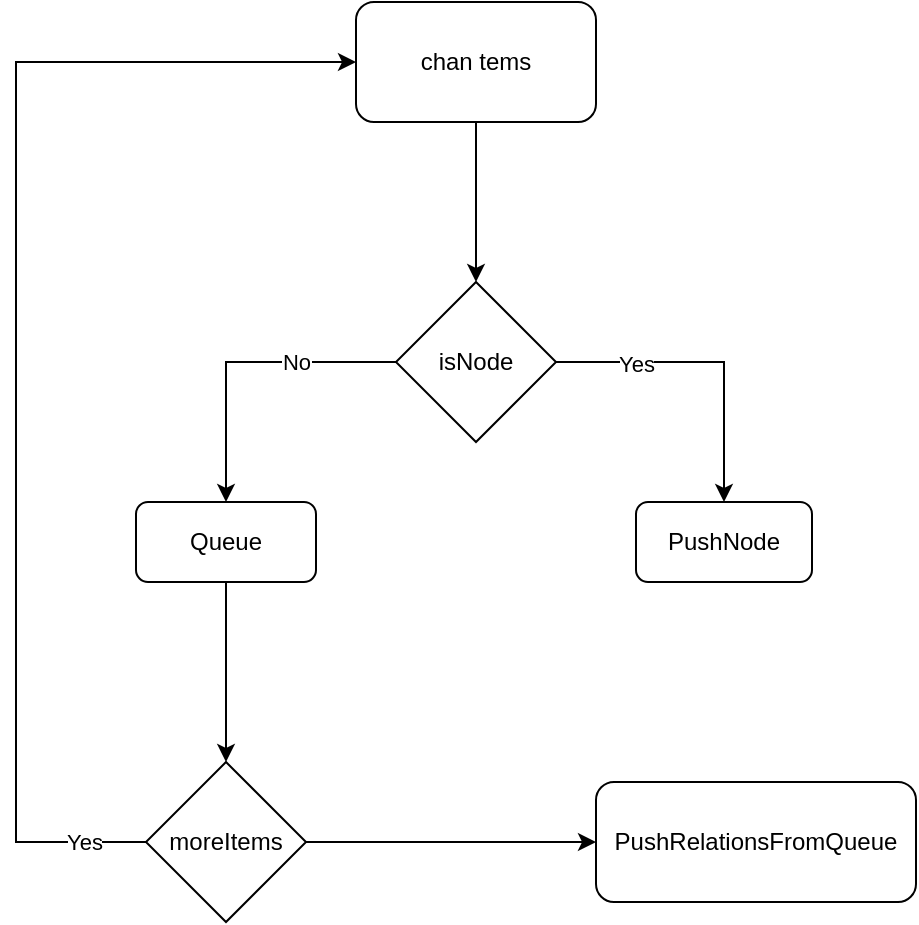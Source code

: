<mxfile version="20.5.3" type="embed"><diagram id="23iRSUPoRavnBvh4doch" name="Page-1"><mxGraphModel dx="561" dy="772" grid="1" gridSize="10" guides="1" tooltips="1" connect="1" arrows="1" fold="1" page="1" pageScale="1" pageWidth="827" pageHeight="1169" math="0" shadow="0"><root><mxCell id="0"/><mxCell id="1" parent="0"/><mxCell id="4" value="chan tems" style="rounded=1;whiteSpace=wrap;html=1;" vertex="1" parent="1"><mxGeometry x="230" y="180" width="120" height="60" as="geometry"/></mxCell><mxCell id="8" value="isNode" style="rhombus;whiteSpace=wrap;html=1;" vertex="1" parent="1"><mxGeometry x="250" y="320" width="80" height="80" as="geometry"/></mxCell><mxCell id="10" value="" style="endArrow=classic;html=1;rounded=0;exitX=1;exitY=0.5;exitDx=0;exitDy=0;edgeStyle=orthogonalEdgeStyle;entryX=0.5;entryY=0;entryDx=0;entryDy=0;" edge="1" parent="1" source="8" target="13"><mxGeometry width="50" height="50" relative="1" as="geometry"><mxPoint x="380" y="370" as="sourcePoint"/><mxPoint x="440" y="450" as="targetPoint"/><Array as="points"><mxPoint x="414" y="360"/></Array></mxGeometry></mxCell><mxCell id="12" value="Yes" style="edgeLabel;html=1;align=center;verticalAlign=middle;resizable=0;points=[];" vertex="1" connectable="0" parent="10"><mxGeometry x="0.436" y="-1" relative="1" as="geometry"><mxPoint x="-43" y="-26" as="offset"/></mxGeometry></mxCell><mxCell id="13" value="PushNode" style="rounded=1;whiteSpace=wrap;html=1;" vertex="1" parent="1"><mxGeometry x="370" y="430" width="88" height="40" as="geometry"/></mxCell><mxCell id="14" value="No" style="endArrow=classic;html=1;rounded=0;exitX=0;exitY=0.5;exitDx=0;exitDy=0;entryX=0.5;entryY=0;entryDx=0;entryDy=0;edgeStyle=orthogonalEdgeStyle;" edge="1" parent="1" source="8" target="15"><mxGeometry x="-0.355" width="50" height="50" relative="1" as="geometry"><mxPoint x="130" y="470" as="sourcePoint"/><mxPoint x="90" y="480" as="targetPoint"/><mxPoint as="offset"/></mxGeometry></mxCell><mxCell id="15" value="Queue" style="rounded=1;whiteSpace=wrap;html=1;" vertex="1" parent="1"><mxGeometry x="120" y="430" width="90" height="40" as="geometry"/></mxCell><mxCell id="17" value="" style="endArrow=classic;html=1;rounded=0;entryX=0.5;entryY=0;entryDx=0;entryDy=0;exitX=0.5;exitY=1;exitDx=0;exitDy=0;" edge="1" parent="1" source="4" target="8"><mxGeometry width="50" height="50" relative="1" as="geometry"><mxPoint x="370" y="380" as="sourcePoint"/><mxPoint x="290.0" y="150.0" as="targetPoint"/></mxGeometry></mxCell><mxCell id="21" value="moreItems" style="rhombus;whiteSpace=wrap;html=1;" vertex="1" parent="1"><mxGeometry x="125" y="560" width="80" height="80" as="geometry"/></mxCell><mxCell id="22" value="" style="endArrow=classic;html=1;rounded=0;exitX=0;exitY=0.5;exitDx=0;exitDy=0;edgeStyle=orthogonalEdgeStyle;entryX=0;entryY=0.5;entryDx=0;entryDy=0;" edge="1" parent="1" source="21" target="4"><mxGeometry width="50" height="50" relative="1" as="geometry"><mxPoint x="210" y="400" as="sourcePoint"/><mxPoint x="210" y="70" as="targetPoint"/><Array as="points"><mxPoint x="60" y="600"/><mxPoint x="60" y="210"/></Array></mxGeometry></mxCell><mxCell id="23" value="Yes" style="edgeLabel;html=1;align=center;verticalAlign=middle;resizable=0;points=[];" vertex="1" connectable="0" parent="22"><mxGeometry x="-0.899" relative="1" as="geometry"><mxPoint as="offset"/></mxGeometry></mxCell><mxCell id="24" value="" style="endArrow=classic;html=1;rounded=0;exitX=0.5;exitY=1;exitDx=0;exitDy=0;entryX=0.5;entryY=0;entryDx=0;entryDy=0;" edge="1" parent="1" source="15" target="21"><mxGeometry width="50" height="50" relative="1" as="geometry"><mxPoint x="210" y="530" as="sourcePoint"/><mxPoint x="260" y="480" as="targetPoint"/></mxGeometry></mxCell><mxCell id="25" value="PushRelationsFromQueue" style="rounded=1;whiteSpace=wrap;html=1;" vertex="1" parent="1"><mxGeometry x="350" y="570" width="160" height="60" as="geometry"/></mxCell><mxCell id="26" value="" style="endArrow=classic;html=1;rounded=0;exitX=1;exitY=0.5;exitDx=0;exitDy=0;entryX=0;entryY=0.5;entryDx=0;entryDy=0;" edge="1" parent="1" source="21" target="25"><mxGeometry width="50" height="50" relative="1" as="geometry"><mxPoint x="310" y="530" as="sourcePoint"/><mxPoint x="360" y="480" as="targetPoint"/></mxGeometry></mxCell></root></mxGraphModel></diagram></mxfile>
